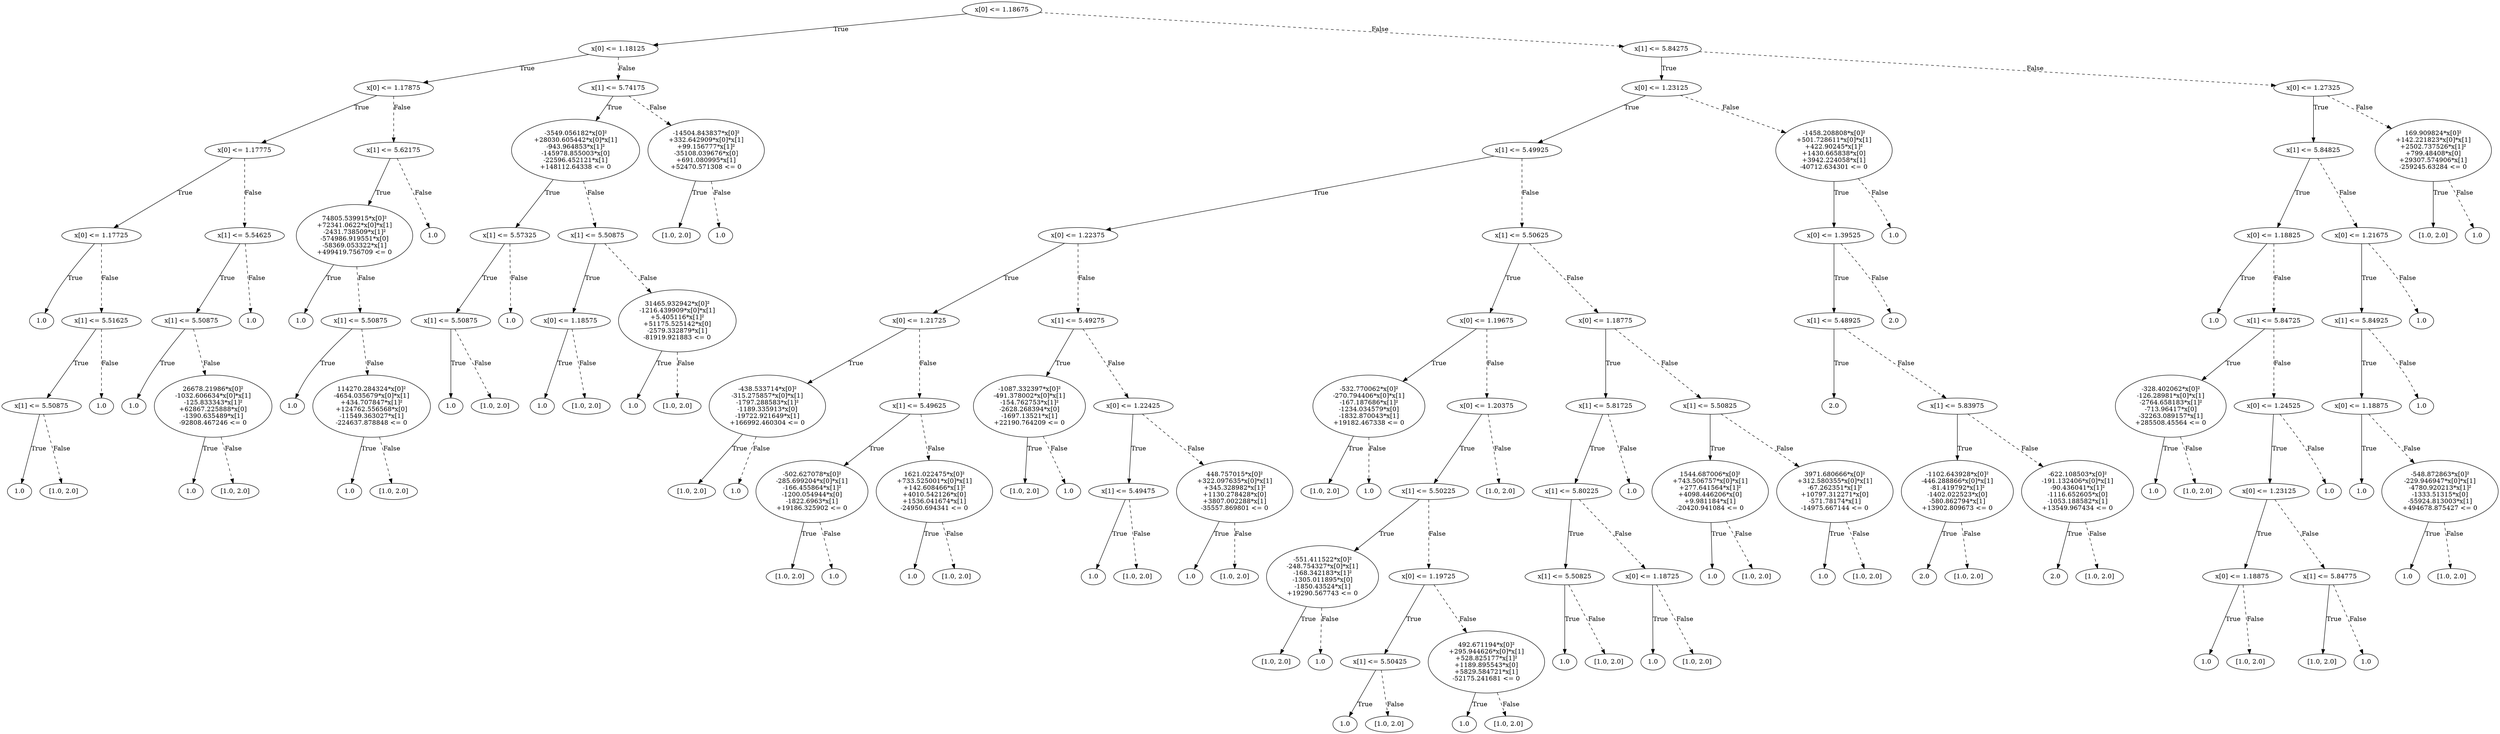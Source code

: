 digraph {
0 [label="x[0] <= 1.18675"];
1 [label="x[0] <= 1.18125"];
2 [label="x[0] <= 1.17875"];
3 [label="x[0] <= 1.17775"];
4 [label="x[0] <= 1.17725"];
5 [label="1.0"];
4 -> 5 [label="True"];
6 [label="x[1] <= 5.51625"];
7 [label="x[1] <= 5.50875"];
8 [label="1.0"];
7 -> 8 [label="True"];
9 [label="[1.0, 2.0]"];
7 -> 9 [style="dashed", label="False"];
6 -> 7 [label="True"];
10 [label="1.0"];
6 -> 10 [style="dashed", label="False"];
4 -> 6 [style="dashed", label="False"];
3 -> 4 [label="True"];
11 [label="x[1] <= 5.54625"];
12 [label="x[1] <= 5.50875"];
13 [label="1.0"];
12 -> 13 [label="True"];
14 [label="26678.21986*x[0]²\n-1032.606634*x[0]*x[1]\n-125.833343*x[1]²\n+62867.225888*x[0]\n-1390.635489*x[1]\n-92808.467246 <= 0"];
15 [label="1.0"];
14 -> 15 [label="True"];
16 [label="[1.0, 2.0]"];
14 -> 16 [style="dashed", label="False"];
12 -> 14 [style="dashed", label="False"];
11 -> 12 [label="True"];
17 [label="1.0"];
11 -> 17 [style="dashed", label="False"];
3 -> 11 [style="dashed", label="False"];
2 -> 3 [label="True"];
18 [label="x[1] <= 5.62175"];
19 [label="74805.539915*x[0]²\n+72341.0622*x[0]*x[1]\n-2431.738509*x[1]²\n-574986.919551*x[0]\n-58369.053322*x[1]\n+499419.756709 <= 0"];
20 [label="1.0"];
19 -> 20 [label="True"];
21 [label="x[1] <= 5.50875"];
22 [label="1.0"];
21 -> 22 [label="True"];
23 [label="114270.284324*x[0]²\n-4654.035679*x[0]*x[1]\n+434.707847*x[1]²\n+124762.556568*x[0]\n-11549.363027*x[1]\n-224637.878848 <= 0"];
24 [label="1.0"];
23 -> 24 [label="True"];
25 [label="[1.0, 2.0]"];
23 -> 25 [style="dashed", label="False"];
21 -> 23 [style="dashed", label="False"];
19 -> 21 [style="dashed", label="False"];
18 -> 19 [label="True"];
26 [label="1.0"];
18 -> 26 [style="dashed", label="False"];
2 -> 18 [style="dashed", label="False"];
1 -> 2 [label="True"];
27 [label="x[1] <= 5.74175"];
28 [label="-3549.056182*x[0]²\n+28030.605442*x[0]*x[1]\n-943.964853*x[1]²\n-145978.855003*x[0]\n-22596.452121*x[1]\n+148112.64338 <= 0"];
29 [label="x[1] <= 5.57325"];
30 [label="x[1] <= 5.50875"];
31 [label="1.0"];
30 -> 31 [label="True"];
32 [label="[1.0, 2.0]"];
30 -> 32 [style="dashed", label="False"];
29 -> 30 [label="True"];
33 [label="1.0"];
29 -> 33 [style="dashed", label="False"];
28 -> 29 [label="True"];
34 [label="x[1] <= 5.50875"];
35 [label="x[0] <= 1.18575"];
36 [label="1.0"];
35 -> 36 [label="True"];
37 [label="[1.0, 2.0]"];
35 -> 37 [style="dashed", label="False"];
34 -> 35 [label="True"];
38 [label="31465.932942*x[0]²\n-1216.439909*x[0]*x[1]\n+5.405116*x[1]²\n+51175.525142*x[0]\n-2579.332879*x[1]\n-81919.921883 <= 0"];
39 [label="1.0"];
38 -> 39 [label="True"];
40 [label="[1.0, 2.0]"];
38 -> 40 [style="dashed", label="False"];
34 -> 38 [style="dashed", label="False"];
28 -> 34 [style="dashed", label="False"];
27 -> 28 [label="True"];
41 [label="-14504.843837*x[0]²\n+332.642909*x[0]*x[1]\n+99.156777*x[1]²\n-35108.039676*x[0]\n+691.080995*x[1]\n+52470.571308 <= 0"];
42 [label="[1.0, 2.0]"];
41 -> 42 [label="True"];
43 [label="1.0"];
41 -> 43 [style="dashed", label="False"];
27 -> 41 [style="dashed", label="False"];
1 -> 27 [style="dashed", label="False"];
0 -> 1 [label="True"];
44 [label="x[1] <= 5.84275"];
45 [label="x[0] <= 1.23125"];
46 [label="x[1] <= 5.49925"];
47 [label="x[0] <= 1.22375"];
48 [label="x[0] <= 1.21725"];
49 [label="-438.533714*x[0]²\n-315.275857*x[0]*x[1]\n-1797.288583*x[1]²\n-1189.335913*x[0]\n-19722.921649*x[1]\n+166992.460304 <= 0"];
50 [label="[1.0, 2.0]"];
49 -> 50 [label="True"];
51 [label="1.0"];
49 -> 51 [style="dashed", label="False"];
48 -> 49 [label="True"];
52 [label="x[1] <= 5.49625"];
53 [label="-502.627078*x[0]²\n-285.699204*x[0]*x[1]\n-166.455864*x[1]²\n-1200.054944*x[0]\n-1822.6963*x[1]\n+19186.325902 <= 0"];
54 [label="[1.0, 2.0]"];
53 -> 54 [label="True"];
55 [label="1.0"];
53 -> 55 [style="dashed", label="False"];
52 -> 53 [label="True"];
56 [label="1621.022475*x[0]²\n+733.525001*x[0]*x[1]\n+142.608466*x[1]²\n+4010.542126*x[0]\n+1536.041674*x[1]\n-24950.694341 <= 0"];
57 [label="1.0"];
56 -> 57 [label="True"];
58 [label="[1.0, 2.0]"];
56 -> 58 [style="dashed", label="False"];
52 -> 56 [style="dashed", label="False"];
48 -> 52 [style="dashed", label="False"];
47 -> 48 [label="True"];
59 [label="x[1] <= 5.49275"];
60 [label="-1087.332397*x[0]²\n-491.378002*x[0]*x[1]\n-154.762753*x[1]²\n-2628.268394*x[0]\n-1697.13521*x[1]\n+22190.764209 <= 0"];
61 [label="[1.0, 2.0]"];
60 -> 61 [label="True"];
62 [label="1.0"];
60 -> 62 [style="dashed", label="False"];
59 -> 60 [label="True"];
63 [label="x[0] <= 1.22425"];
64 [label="x[1] <= 5.49475"];
65 [label="1.0"];
64 -> 65 [label="True"];
66 [label="[1.0, 2.0]"];
64 -> 66 [style="dashed", label="False"];
63 -> 64 [label="True"];
67 [label="448.757015*x[0]²\n+322.097635*x[0]*x[1]\n+345.328982*x[1]²\n+1130.278428*x[0]\n+3807.002288*x[1]\n-35557.869801 <= 0"];
68 [label="1.0"];
67 -> 68 [label="True"];
69 [label="[1.0, 2.0]"];
67 -> 69 [style="dashed", label="False"];
63 -> 67 [style="dashed", label="False"];
59 -> 63 [style="dashed", label="False"];
47 -> 59 [style="dashed", label="False"];
46 -> 47 [label="True"];
70 [label="x[1] <= 5.50625"];
71 [label="x[0] <= 1.19675"];
72 [label="-532.770062*x[0]²\n-270.794406*x[0]*x[1]\n-167.187686*x[1]²\n-1234.034579*x[0]\n-1832.870043*x[1]\n+19182.467338 <= 0"];
73 [label="[1.0, 2.0]"];
72 -> 73 [label="True"];
74 [label="1.0"];
72 -> 74 [style="dashed", label="False"];
71 -> 72 [label="True"];
75 [label="x[0] <= 1.20375"];
76 [label="x[1] <= 5.50225"];
77 [label="-551.411522*x[0]²\n-248.754327*x[0]*x[1]\n-168.342183*x[1]²\n-1305.011895*x[0]\n-1850.43524*x[1]\n+19290.567743 <= 0"];
78 [label="[1.0, 2.0]"];
77 -> 78 [label="True"];
79 [label="1.0"];
77 -> 79 [style="dashed", label="False"];
76 -> 77 [label="True"];
80 [label="x[0] <= 1.19725"];
81 [label="x[1] <= 5.50425"];
82 [label="1.0"];
81 -> 82 [label="True"];
83 [label="[1.0, 2.0]"];
81 -> 83 [style="dashed", label="False"];
80 -> 81 [label="True"];
84 [label="492.671194*x[0]²\n+295.944626*x[0]*x[1]\n+528.825177*x[1]²\n+1189.895543*x[0]\n+5829.584721*x[1]\n-52175.241681 <= 0"];
85 [label="1.0"];
84 -> 85 [label="True"];
86 [label="[1.0, 2.0]"];
84 -> 86 [style="dashed", label="False"];
80 -> 84 [style="dashed", label="False"];
76 -> 80 [style="dashed", label="False"];
75 -> 76 [label="True"];
87 [label="[1.0, 2.0]"];
75 -> 87 [style="dashed", label="False"];
71 -> 75 [style="dashed", label="False"];
70 -> 71 [label="True"];
88 [label="x[0] <= 1.18775"];
89 [label="x[1] <= 5.81725"];
90 [label="x[1] <= 5.80225"];
91 [label="x[1] <= 5.50825"];
92 [label="1.0"];
91 -> 92 [label="True"];
93 [label="[1.0, 2.0]"];
91 -> 93 [style="dashed", label="False"];
90 -> 91 [label="True"];
94 [label="x[0] <= 1.18725"];
95 [label="1.0"];
94 -> 95 [label="True"];
96 [label="[1.0, 2.0]"];
94 -> 96 [style="dashed", label="False"];
90 -> 94 [style="dashed", label="False"];
89 -> 90 [label="True"];
97 [label="1.0"];
89 -> 97 [style="dashed", label="False"];
88 -> 89 [label="True"];
98 [label="x[1] <= 5.50825"];
99 [label="1544.687006*x[0]²\n+743.506757*x[0]*x[1]\n+277.641564*x[1]²\n+4098.446206*x[0]\n+9.981184*x[1]\n-20420.941084 <= 0"];
100 [label="1.0"];
99 -> 100 [label="True"];
101 [label="[1.0, 2.0]"];
99 -> 101 [style="dashed", label="False"];
98 -> 99 [label="True"];
102 [label="3971.680666*x[0]²\n+312.580355*x[0]*x[1]\n-67.262351*x[1]²\n+10797.312271*x[0]\n-571.78174*x[1]\n-14975.667144 <= 0"];
103 [label="1.0"];
102 -> 103 [label="True"];
104 [label="[1.0, 2.0]"];
102 -> 104 [style="dashed", label="False"];
98 -> 102 [style="dashed", label="False"];
88 -> 98 [style="dashed", label="False"];
70 -> 88 [style="dashed", label="False"];
46 -> 70 [style="dashed", label="False"];
45 -> 46 [label="True"];
105 [label="-1458.208808*x[0]²\n+501.728611*x[0]*x[1]\n+422.90245*x[1]²\n+1430.665838*x[0]\n+3942.224058*x[1]\n-40712.634301 <= 0"];
106 [label="x[0] <= 1.39525"];
107 [label="x[1] <= 5.48925"];
108 [label="2.0"];
107 -> 108 [label="True"];
109 [label="x[1] <= 5.83975"];
110 [label="-1102.643928*x[0]²\n-446.288866*x[0]*x[1]\n-81.419792*x[1]²\n-1402.022523*x[0]\n-580.862794*x[1]\n+13902.809673 <= 0"];
111 [label="2.0"];
110 -> 111 [label="True"];
112 [label="[1.0, 2.0]"];
110 -> 112 [style="dashed", label="False"];
109 -> 110 [label="True"];
113 [label="-622.108503*x[0]²\n-191.132406*x[0]*x[1]\n-90.436041*x[1]²\n-1116.652605*x[0]\n-1053.188582*x[1]\n+13549.967434 <= 0"];
114 [label="2.0"];
113 -> 114 [label="True"];
115 [label="[1.0, 2.0]"];
113 -> 115 [style="dashed", label="False"];
109 -> 113 [style="dashed", label="False"];
107 -> 109 [style="dashed", label="False"];
106 -> 107 [label="True"];
116 [label="2.0"];
106 -> 116 [style="dashed", label="False"];
105 -> 106 [label="True"];
117 [label="1.0"];
105 -> 117 [style="dashed", label="False"];
45 -> 105 [style="dashed", label="False"];
44 -> 45 [label="True"];
118 [label="x[0] <= 1.27325"];
119 [label="x[1] <= 5.84825"];
120 [label="x[0] <= 1.18825"];
121 [label="1.0"];
120 -> 121 [label="True"];
122 [label="x[1] <= 5.84725"];
123 [label="-328.402062*x[0]²\n-126.28981*x[0]*x[1]\n-2764.658183*x[1]²\n-713.96417*x[0]\n-32263.089157*x[1]\n+285508.45564 <= 0"];
124 [label="1.0"];
123 -> 124 [label="True"];
125 [label="[1.0, 2.0]"];
123 -> 125 [style="dashed", label="False"];
122 -> 123 [label="True"];
126 [label="x[0] <= 1.24525"];
127 [label="x[0] <= 1.23125"];
128 [label="x[0] <= 1.18875"];
129 [label="1.0"];
128 -> 129 [label="True"];
130 [label="[1.0, 2.0]"];
128 -> 130 [style="dashed", label="False"];
127 -> 128 [label="True"];
131 [label="x[1] <= 5.84775"];
132 [label="[1.0, 2.0]"];
131 -> 132 [label="True"];
133 [label="1.0"];
131 -> 133 [style="dashed", label="False"];
127 -> 131 [style="dashed", label="False"];
126 -> 127 [label="True"];
134 [label="1.0"];
126 -> 134 [style="dashed", label="False"];
122 -> 126 [style="dashed", label="False"];
120 -> 122 [style="dashed", label="False"];
119 -> 120 [label="True"];
135 [label="x[0] <= 1.21675"];
136 [label="x[1] <= 5.84925"];
137 [label="x[0] <= 1.18875"];
138 [label="1.0"];
137 -> 138 [label="True"];
139 [label="-548.872863*x[0]²\n-229.946947*x[0]*x[1]\n-4780.920213*x[1]²\n-1333.51315*x[0]\n-55924.813003*x[1]\n+494678.875427 <= 0"];
140 [label="1.0"];
139 -> 140 [label="True"];
141 [label="[1.0, 2.0]"];
139 -> 141 [style="dashed", label="False"];
137 -> 139 [style="dashed", label="False"];
136 -> 137 [label="True"];
142 [label="1.0"];
136 -> 142 [style="dashed", label="False"];
135 -> 136 [label="True"];
143 [label="1.0"];
135 -> 143 [style="dashed", label="False"];
119 -> 135 [style="dashed", label="False"];
118 -> 119 [label="True"];
144 [label="169.909824*x[0]²\n+142.221823*x[0]*x[1]\n+2502.737526*x[1]²\n+799.48408*x[0]\n+29307.574906*x[1]\n-259245.63284 <= 0"];
145 [label="[1.0, 2.0]"];
144 -> 145 [label="True"];
146 [label="1.0"];
144 -> 146 [style="dashed", label="False"];
118 -> 144 [style="dashed", label="False"];
44 -> 118 [style="dashed", label="False"];
0 -> 44 [style="dashed", label="False"];

}